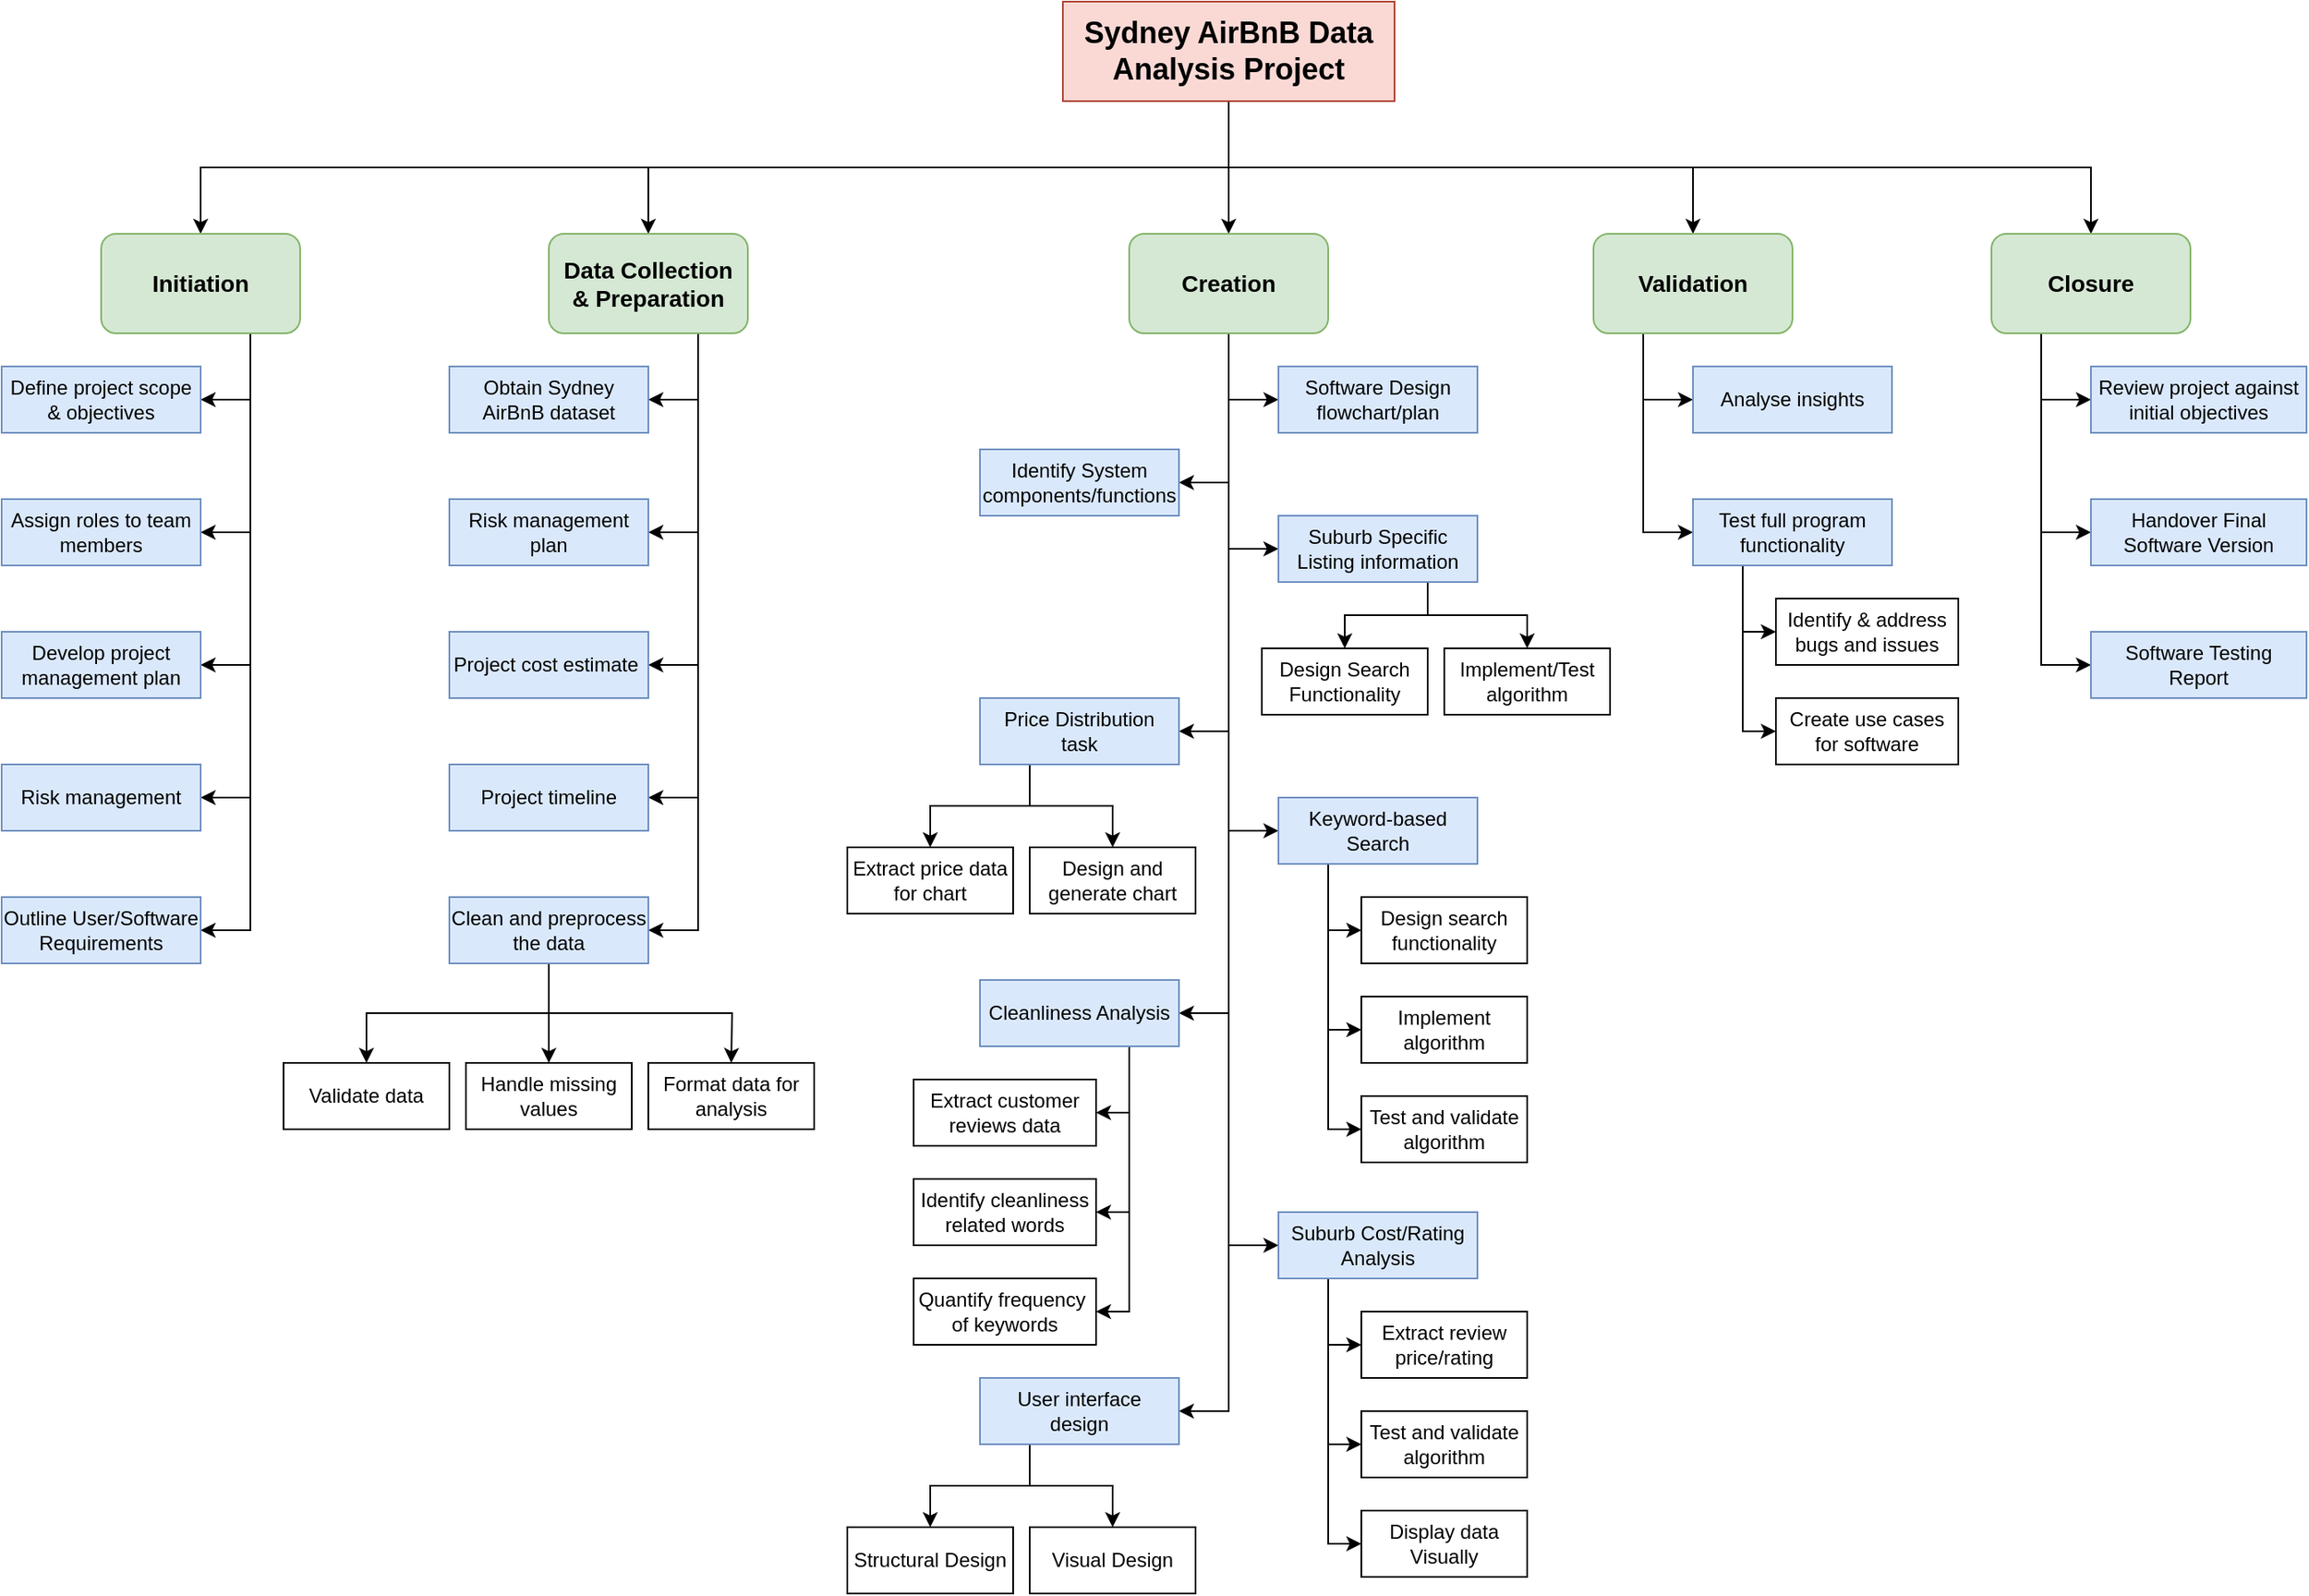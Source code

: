 <mxfile version="21.7.1" type="device">
  <diagram id="C5RBs43oDa-KdzZeNtuy" name="Page-1">
    <mxGraphModel dx="472" dy="778" grid="1" gridSize="10" guides="1" tooltips="1" connect="1" arrows="1" fold="1" page="1" pageScale="1" pageWidth="2300" pageHeight="2500" math="0" shadow="0">
      <root>
        <mxCell id="WIyWlLk6GJQsqaUBKTNV-0" />
        <mxCell id="WIyWlLk6GJQsqaUBKTNV-1" parent="WIyWlLk6GJQsqaUBKTNV-0" />
        <mxCell id="Y0rhrzjeKMUjcfc9ekNY-20" style="edgeStyle=orthogonalEdgeStyle;rounded=0;orthogonalLoop=1;jettySize=auto;html=1;exitX=0.5;exitY=1;exitDx=0;exitDy=0;" parent="WIyWlLk6GJQsqaUBKTNV-1" source="Y0rhrzjeKMUjcfc9ekNY-0" target="Y0rhrzjeKMUjcfc9ekNY-1" edge="1">
          <mxGeometry relative="1" as="geometry" />
        </mxCell>
        <mxCell id="Y0rhrzjeKMUjcfc9ekNY-21" style="edgeStyle=orthogonalEdgeStyle;rounded=0;orthogonalLoop=1;jettySize=auto;html=1;exitX=0.5;exitY=1;exitDx=0;exitDy=0;" parent="WIyWlLk6GJQsqaUBKTNV-1" source="Y0rhrzjeKMUjcfc9ekNY-0" target="Y0rhrzjeKMUjcfc9ekNY-2" edge="1">
          <mxGeometry relative="1" as="geometry" />
        </mxCell>
        <mxCell id="Y0rhrzjeKMUjcfc9ekNY-22" style="edgeStyle=orthogonalEdgeStyle;rounded=0;orthogonalLoop=1;jettySize=auto;html=1;exitX=0.5;exitY=1;exitDx=0;exitDy=0;" parent="WIyWlLk6GJQsqaUBKTNV-1" source="Y0rhrzjeKMUjcfc9ekNY-0" target="Y0rhrzjeKMUjcfc9ekNY-3" edge="1">
          <mxGeometry relative="1" as="geometry" />
        </mxCell>
        <mxCell id="Y0rhrzjeKMUjcfc9ekNY-23" style="edgeStyle=orthogonalEdgeStyle;rounded=0;orthogonalLoop=1;jettySize=auto;html=1;exitX=0.5;exitY=1;exitDx=0;exitDy=0;entryX=0.5;entryY=0;entryDx=0;entryDy=0;" parent="WIyWlLk6GJQsqaUBKTNV-1" source="Y0rhrzjeKMUjcfc9ekNY-0" target="Y0rhrzjeKMUjcfc9ekNY-4" edge="1">
          <mxGeometry relative="1" as="geometry" />
        </mxCell>
        <mxCell id="Y0rhrzjeKMUjcfc9ekNY-95" style="edgeStyle=orthogonalEdgeStyle;rounded=0;orthogonalLoop=1;jettySize=auto;html=1;exitX=0.5;exitY=1;exitDx=0;exitDy=0;" parent="WIyWlLk6GJQsqaUBKTNV-1" source="Y0rhrzjeKMUjcfc9ekNY-0" target="Y0rhrzjeKMUjcfc9ekNY-88" edge="1">
          <mxGeometry relative="1" as="geometry" />
        </mxCell>
        <mxCell id="Y0rhrzjeKMUjcfc9ekNY-0" value="&lt;font style=&quot;font-size: 18px;&quot;&gt;Sydney AirBnB Data Analysis Project&lt;/font&gt;" style="rounded=0;whiteSpace=wrap;html=1;fillColor=#fad9d5;strokeColor=#ae4132;fontStyle=1" parent="WIyWlLk6GJQsqaUBKTNV-1" vertex="1">
          <mxGeometry x="750" y="50" width="200" height="60" as="geometry" />
        </mxCell>
        <mxCell id="Y0rhrzjeKMUjcfc9ekNY-12" style="edgeStyle=orthogonalEdgeStyle;rounded=0;orthogonalLoop=1;jettySize=auto;html=1;exitX=0.75;exitY=1;exitDx=0;exitDy=0;entryX=1;entryY=0.5;entryDx=0;entryDy=0;" parent="WIyWlLk6GJQsqaUBKTNV-1" source="Y0rhrzjeKMUjcfc9ekNY-1" target="Y0rhrzjeKMUjcfc9ekNY-7" edge="1">
          <mxGeometry relative="1" as="geometry" />
        </mxCell>
        <mxCell id="Y0rhrzjeKMUjcfc9ekNY-13" style="edgeStyle=orthogonalEdgeStyle;rounded=0;orthogonalLoop=1;jettySize=auto;html=1;exitX=0.75;exitY=1;exitDx=0;exitDy=0;entryX=1;entryY=0.5;entryDx=0;entryDy=0;" parent="WIyWlLk6GJQsqaUBKTNV-1" source="Y0rhrzjeKMUjcfc9ekNY-1" target="Y0rhrzjeKMUjcfc9ekNY-8" edge="1">
          <mxGeometry relative="1" as="geometry" />
        </mxCell>
        <mxCell id="Y0rhrzjeKMUjcfc9ekNY-14" style="edgeStyle=orthogonalEdgeStyle;rounded=0;orthogonalLoop=1;jettySize=auto;html=1;exitX=0.75;exitY=1;exitDx=0;exitDy=0;entryX=1;entryY=0.5;entryDx=0;entryDy=0;" parent="WIyWlLk6GJQsqaUBKTNV-1" source="Y0rhrzjeKMUjcfc9ekNY-1" target="Y0rhrzjeKMUjcfc9ekNY-9" edge="1">
          <mxGeometry relative="1" as="geometry" />
        </mxCell>
        <mxCell id="Y0rhrzjeKMUjcfc9ekNY-29" style="edgeStyle=orthogonalEdgeStyle;rounded=0;orthogonalLoop=1;jettySize=auto;html=1;exitX=0.75;exitY=1;exitDx=0;exitDy=0;entryX=1;entryY=0.5;entryDx=0;entryDy=0;" parent="WIyWlLk6GJQsqaUBKTNV-1" source="Y0rhrzjeKMUjcfc9ekNY-1" target="Y0rhrzjeKMUjcfc9ekNY-25" edge="1">
          <mxGeometry relative="1" as="geometry" />
        </mxCell>
        <mxCell id="BzDx3rykiDufLXHR9xNU-2" style="edgeStyle=orthogonalEdgeStyle;rounded=0;orthogonalLoop=1;jettySize=auto;html=1;exitX=0.75;exitY=1;exitDx=0;exitDy=0;entryX=1;entryY=0.5;entryDx=0;entryDy=0;" parent="WIyWlLk6GJQsqaUBKTNV-1" source="Y0rhrzjeKMUjcfc9ekNY-1" target="BzDx3rykiDufLXHR9xNU-1" edge="1">
          <mxGeometry relative="1" as="geometry" />
        </mxCell>
        <mxCell id="Y0rhrzjeKMUjcfc9ekNY-1" value="&lt;font style=&quot;font-size: 14px;&quot;&gt;Initiation&lt;/font&gt;" style="rounded=1;whiteSpace=wrap;html=1;fillColor=#d5e8d4;strokeColor=#82b366;fontStyle=1" parent="WIyWlLk6GJQsqaUBKTNV-1" vertex="1">
          <mxGeometry x="170" y="190" width="120" height="60" as="geometry" />
        </mxCell>
        <mxCell id="Y0rhrzjeKMUjcfc9ekNY-43" style="edgeStyle=orthogonalEdgeStyle;rounded=0;orthogonalLoop=1;jettySize=auto;html=1;exitX=0.75;exitY=1;exitDx=0;exitDy=0;entryX=1;entryY=0.5;entryDx=0;entryDy=0;" parent="WIyWlLk6GJQsqaUBKTNV-1" source="Y0rhrzjeKMUjcfc9ekNY-2" target="Y0rhrzjeKMUjcfc9ekNY-15" edge="1">
          <mxGeometry relative="1" as="geometry" />
        </mxCell>
        <mxCell id="Y0rhrzjeKMUjcfc9ekNY-44" style="edgeStyle=orthogonalEdgeStyle;rounded=0;orthogonalLoop=1;jettySize=auto;html=1;exitX=0.75;exitY=1;exitDx=0;exitDy=0;entryX=1;entryY=0.5;entryDx=0;entryDy=0;" parent="WIyWlLk6GJQsqaUBKTNV-1" source="Y0rhrzjeKMUjcfc9ekNY-2" target="Y0rhrzjeKMUjcfc9ekNY-30" edge="1">
          <mxGeometry relative="1" as="geometry" />
        </mxCell>
        <mxCell id="Y0rhrzjeKMUjcfc9ekNY-45" style="edgeStyle=orthogonalEdgeStyle;rounded=0;orthogonalLoop=1;jettySize=auto;html=1;exitX=0.75;exitY=1;exitDx=0;exitDy=0;entryX=1;entryY=0.5;entryDx=0;entryDy=0;" parent="WIyWlLk6GJQsqaUBKTNV-1" source="Y0rhrzjeKMUjcfc9ekNY-2" target="Y0rhrzjeKMUjcfc9ekNY-31" edge="1">
          <mxGeometry relative="1" as="geometry" />
        </mxCell>
        <mxCell id="Y0rhrzjeKMUjcfc9ekNY-46" style="edgeStyle=orthogonalEdgeStyle;rounded=0;orthogonalLoop=1;jettySize=auto;html=1;exitX=0.75;exitY=1;exitDx=0;exitDy=0;entryX=1;entryY=0.5;entryDx=0;entryDy=0;" parent="WIyWlLk6GJQsqaUBKTNV-1" source="Y0rhrzjeKMUjcfc9ekNY-2" target="Y0rhrzjeKMUjcfc9ekNY-24" edge="1">
          <mxGeometry relative="1" as="geometry" />
        </mxCell>
        <mxCell id="Y0rhrzjeKMUjcfc9ekNY-47" style="edgeStyle=orthogonalEdgeStyle;rounded=0;orthogonalLoop=1;jettySize=auto;html=1;exitX=0.75;exitY=1;exitDx=0;exitDy=0;entryX=1;entryY=0.5;entryDx=0;entryDy=0;" parent="WIyWlLk6GJQsqaUBKTNV-1" source="Y0rhrzjeKMUjcfc9ekNY-2" target="Y0rhrzjeKMUjcfc9ekNY-16" edge="1">
          <mxGeometry relative="1" as="geometry" />
        </mxCell>
        <mxCell id="Y0rhrzjeKMUjcfc9ekNY-2" value="&lt;font style=&quot;font-size: 14px;&quot;&gt;Data Collection &lt;br&gt;&amp;amp; Preparation&lt;/font&gt;" style="rounded=1;whiteSpace=wrap;html=1;fillColor=#d5e8d4;strokeColor=#82b366;fontStyle=1" parent="WIyWlLk6GJQsqaUBKTNV-1" vertex="1">
          <mxGeometry x="440" y="190" width="120" height="60" as="geometry" />
        </mxCell>
        <mxCell id="Y0rhrzjeKMUjcfc9ekNY-51" style="edgeStyle=orthogonalEdgeStyle;rounded=0;orthogonalLoop=1;jettySize=auto;html=1;exitX=0.5;exitY=1;exitDx=0;exitDy=0;entryX=1;entryY=0.5;entryDx=0;entryDy=0;" parent="WIyWlLk6GJQsqaUBKTNV-1" source="Y0rhrzjeKMUjcfc9ekNY-3" target="Y0rhrzjeKMUjcfc9ekNY-50" edge="1">
          <mxGeometry relative="1" as="geometry" />
        </mxCell>
        <mxCell id="Y0rhrzjeKMUjcfc9ekNY-59" style="edgeStyle=orthogonalEdgeStyle;rounded=0;orthogonalLoop=1;jettySize=auto;html=1;exitX=0.5;exitY=1;exitDx=0;exitDy=0;entryX=0;entryY=0.5;entryDx=0;entryDy=0;" parent="WIyWlLk6GJQsqaUBKTNV-1" source="Y0rhrzjeKMUjcfc9ekNY-3" target="Y0rhrzjeKMUjcfc9ekNY-58" edge="1">
          <mxGeometry relative="1" as="geometry" />
        </mxCell>
        <mxCell id="Y0rhrzjeKMUjcfc9ekNY-67" style="edgeStyle=orthogonalEdgeStyle;rounded=0;orthogonalLoop=1;jettySize=auto;html=1;exitX=0.5;exitY=1;exitDx=0;exitDy=0;entryX=1;entryY=0.5;entryDx=0;entryDy=0;" parent="WIyWlLk6GJQsqaUBKTNV-1" source="Y0rhrzjeKMUjcfc9ekNY-3" target="Y0rhrzjeKMUjcfc9ekNY-66" edge="1">
          <mxGeometry relative="1" as="geometry" />
        </mxCell>
        <mxCell id="Y0rhrzjeKMUjcfc9ekNY-78" style="edgeStyle=orthogonalEdgeStyle;rounded=0;orthogonalLoop=1;jettySize=auto;html=1;exitX=0.5;exitY=1;exitDx=0;exitDy=0;entryX=0;entryY=0.5;entryDx=0;entryDy=0;" parent="WIyWlLk6GJQsqaUBKTNV-1" source="Y0rhrzjeKMUjcfc9ekNY-3" target="Y0rhrzjeKMUjcfc9ekNY-77" edge="1">
          <mxGeometry relative="1" as="geometry" />
        </mxCell>
        <mxCell id="BzDx3rykiDufLXHR9xNU-12" style="edgeStyle=orthogonalEdgeStyle;rounded=0;orthogonalLoop=1;jettySize=auto;html=1;exitX=0.5;exitY=1;exitDx=0;exitDy=0;entryX=1;entryY=0.5;entryDx=0;entryDy=0;" parent="WIyWlLk6GJQsqaUBKTNV-1" source="Y0rhrzjeKMUjcfc9ekNY-3" target="BzDx3rykiDufLXHR9xNU-11" edge="1">
          <mxGeometry relative="1" as="geometry" />
        </mxCell>
        <mxCell id="BzDx3rykiDufLXHR9xNU-24" style="edgeStyle=orthogonalEdgeStyle;rounded=0;orthogonalLoop=1;jettySize=auto;html=1;exitX=0.5;exitY=1;exitDx=0;exitDy=0;entryX=1;entryY=0.5;entryDx=0;entryDy=0;" parent="WIyWlLk6GJQsqaUBKTNV-1" source="Y0rhrzjeKMUjcfc9ekNY-3" target="BzDx3rykiDufLXHR9xNU-9" edge="1">
          <mxGeometry relative="1" as="geometry" />
        </mxCell>
        <mxCell id="BzDx3rykiDufLXHR9xNU-25" style="edgeStyle=orthogonalEdgeStyle;rounded=0;orthogonalLoop=1;jettySize=auto;html=1;exitX=0.5;exitY=1;exitDx=0;exitDy=0;entryX=0;entryY=0.5;entryDx=0;entryDy=0;" parent="WIyWlLk6GJQsqaUBKTNV-1" source="Y0rhrzjeKMUjcfc9ekNY-3" target="BzDx3rykiDufLXHR9xNU-6" edge="1">
          <mxGeometry relative="1" as="geometry" />
        </mxCell>
        <mxCell id="BzDx3rykiDufLXHR9xNU-26" style="edgeStyle=orthogonalEdgeStyle;rounded=0;orthogonalLoop=1;jettySize=auto;html=1;exitX=0.5;exitY=1;exitDx=0;exitDy=0;entryX=0;entryY=0.5;entryDx=0;entryDy=0;" parent="WIyWlLk6GJQsqaUBKTNV-1" source="Y0rhrzjeKMUjcfc9ekNY-3" target="BzDx3rykiDufLXHR9xNU-23" edge="1">
          <mxGeometry relative="1" as="geometry" />
        </mxCell>
        <mxCell id="Y0rhrzjeKMUjcfc9ekNY-3" value="&lt;font style=&quot;font-size: 14px;&quot;&gt;Creation&lt;/font&gt;" style="rounded=1;whiteSpace=wrap;html=1;fontStyle=1;fillColor=#d5e8d4;strokeColor=#82b366;" parent="WIyWlLk6GJQsqaUBKTNV-1" vertex="1">
          <mxGeometry x="790" y="190" width="120" height="60" as="geometry" />
        </mxCell>
        <mxCell id="Y0rhrzjeKMUjcfc9ekNY-87" style="edgeStyle=orthogonalEdgeStyle;rounded=0;orthogonalLoop=1;jettySize=auto;html=1;exitX=0.25;exitY=1;exitDx=0;exitDy=0;entryX=0;entryY=0.5;entryDx=0;entryDy=0;" parent="WIyWlLk6GJQsqaUBKTNV-1" source="Y0rhrzjeKMUjcfc9ekNY-4" target="Y0rhrzjeKMUjcfc9ekNY-86" edge="1">
          <mxGeometry relative="1" as="geometry" />
        </mxCell>
        <mxCell id="BzDx3rykiDufLXHR9xNU-19" style="edgeStyle=orthogonalEdgeStyle;rounded=0;orthogonalLoop=1;jettySize=auto;html=1;exitX=0.25;exitY=1;exitDx=0;exitDy=0;entryX=0;entryY=0.5;entryDx=0;entryDy=0;" parent="WIyWlLk6GJQsqaUBKTNV-1" source="Y0rhrzjeKMUjcfc9ekNY-4" target="BzDx3rykiDufLXHR9xNU-18" edge="1">
          <mxGeometry relative="1" as="geometry" />
        </mxCell>
        <mxCell id="yYQTy47cZE_6gumASlvm-2" style="edgeStyle=orthogonalEdgeStyle;rounded=0;orthogonalLoop=1;jettySize=auto;html=1;exitX=0.25;exitY=1;exitDx=0;exitDy=0;entryX=0;entryY=0.5;entryDx=0;entryDy=0;" parent="WIyWlLk6GJQsqaUBKTNV-1" source="Y0rhrzjeKMUjcfc9ekNY-4" target="yYQTy47cZE_6gumASlvm-1" edge="1">
          <mxGeometry relative="1" as="geometry" />
        </mxCell>
        <mxCell id="Y0rhrzjeKMUjcfc9ekNY-4" value="&lt;font style=&quot;font-size: 14px;&quot;&gt;Closure&lt;/font&gt;" style="rounded=1;whiteSpace=wrap;html=1;fillColor=#d5e8d4;strokeColor=#82b366;fontStyle=1" parent="WIyWlLk6GJQsqaUBKTNV-1" vertex="1">
          <mxGeometry x="1310" y="190" width="120" height="60" as="geometry" />
        </mxCell>
        <mxCell id="Y0rhrzjeKMUjcfc9ekNY-7" value="Define project scope &amp;amp; objectives" style="rounded=0;whiteSpace=wrap;html=1;fillColor=#dae8fc;strokeColor=#6c8ebf;" parent="WIyWlLk6GJQsqaUBKTNV-1" vertex="1">
          <mxGeometry x="110" y="270" width="120" height="40" as="geometry" />
        </mxCell>
        <mxCell id="Y0rhrzjeKMUjcfc9ekNY-8" value="Assign roles to team members" style="rounded=0;whiteSpace=wrap;html=1;fillColor=#dae8fc;strokeColor=#6c8ebf;" parent="WIyWlLk6GJQsqaUBKTNV-1" vertex="1">
          <mxGeometry x="110" y="350" width="120" height="40" as="geometry" />
        </mxCell>
        <mxCell id="Y0rhrzjeKMUjcfc9ekNY-9" value="Develop project management plan" style="rounded=0;whiteSpace=wrap;html=1;fillColor=#dae8fc;strokeColor=#6c8ebf;" parent="WIyWlLk6GJQsqaUBKTNV-1" vertex="1">
          <mxGeometry x="110" y="430" width="120" height="40" as="geometry" />
        </mxCell>
        <mxCell id="Y0rhrzjeKMUjcfc9ekNY-15" value="Obtain Sydney AirBnB dataset" style="rounded=0;whiteSpace=wrap;html=1;fillColor=#dae8fc;strokeColor=#6c8ebf;" parent="WIyWlLk6GJQsqaUBKTNV-1" vertex="1">
          <mxGeometry x="380" y="270" width="120" height="40" as="geometry" />
        </mxCell>
        <mxCell id="Y0rhrzjeKMUjcfc9ekNY-38" style="edgeStyle=orthogonalEdgeStyle;rounded=0;orthogonalLoop=1;jettySize=auto;html=1;exitX=0.5;exitY=1;exitDx=0;exitDy=0;" parent="WIyWlLk6GJQsqaUBKTNV-1" source="Y0rhrzjeKMUjcfc9ekNY-16" target="Y0rhrzjeKMUjcfc9ekNY-28" edge="1">
          <mxGeometry relative="1" as="geometry" />
        </mxCell>
        <mxCell id="Y0rhrzjeKMUjcfc9ekNY-40" style="edgeStyle=orthogonalEdgeStyle;rounded=0;orthogonalLoop=1;jettySize=auto;html=1;exitX=0.5;exitY=1;exitDx=0;exitDy=0;" parent="WIyWlLk6GJQsqaUBKTNV-1" source="Y0rhrzjeKMUjcfc9ekNY-16" target="Y0rhrzjeKMUjcfc9ekNY-39" edge="1">
          <mxGeometry relative="1" as="geometry" />
        </mxCell>
        <mxCell id="Y0rhrzjeKMUjcfc9ekNY-49" style="edgeStyle=orthogonalEdgeStyle;rounded=0;orthogonalLoop=1;jettySize=auto;html=1;exitX=0.5;exitY=1;exitDx=0;exitDy=0;" parent="WIyWlLk6GJQsqaUBKTNV-1" source="Y0rhrzjeKMUjcfc9ekNY-16" edge="1">
          <mxGeometry relative="1" as="geometry">
            <mxPoint x="550" y="690" as="targetPoint" />
          </mxGeometry>
        </mxCell>
        <mxCell id="Y0rhrzjeKMUjcfc9ekNY-16" value="Clean and preprocess the data" style="rounded=0;whiteSpace=wrap;html=1;fillColor=#dae8fc;strokeColor=#6c8ebf;" parent="WIyWlLk6GJQsqaUBKTNV-1" vertex="1">
          <mxGeometry x="380" y="590" width="120" height="40" as="geometry" />
        </mxCell>
        <mxCell id="Y0rhrzjeKMUjcfc9ekNY-24" value="Project timeline" style="rounded=0;whiteSpace=wrap;html=1;fillColor=#dae8fc;strokeColor=#6c8ebf;" parent="WIyWlLk6GJQsqaUBKTNV-1" vertex="1">
          <mxGeometry x="380" y="510" width="120" height="40" as="geometry" />
        </mxCell>
        <mxCell id="Y0rhrzjeKMUjcfc9ekNY-25" value="Risk management" style="rounded=0;whiteSpace=wrap;html=1;fillColor=#dae8fc;strokeColor=#6c8ebf;" parent="WIyWlLk6GJQsqaUBKTNV-1" vertex="1">
          <mxGeometry x="110" y="510" width="120" height="40" as="geometry" />
        </mxCell>
        <mxCell id="Y0rhrzjeKMUjcfc9ekNY-28" value="Validate data" style="rounded=0;whiteSpace=wrap;html=1;" parent="WIyWlLk6GJQsqaUBKTNV-1" vertex="1">
          <mxGeometry x="280" y="690" width="100" height="40" as="geometry" />
        </mxCell>
        <mxCell id="Y0rhrzjeKMUjcfc9ekNY-30" value="Risk management plan" style="rounded=0;whiteSpace=wrap;html=1;fillColor=#dae8fc;strokeColor=#6c8ebf;" parent="WIyWlLk6GJQsqaUBKTNV-1" vertex="1">
          <mxGeometry x="380" y="350" width="120" height="40" as="geometry" />
        </mxCell>
        <mxCell id="Y0rhrzjeKMUjcfc9ekNY-31" value="Project cost estimate&amp;nbsp;" style="rounded=0;whiteSpace=wrap;html=1;fillColor=#dae8fc;strokeColor=#6c8ebf;" parent="WIyWlLk6GJQsqaUBKTNV-1" vertex="1">
          <mxGeometry x="380" y="430" width="120" height="40" as="geometry" />
        </mxCell>
        <mxCell id="Y0rhrzjeKMUjcfc9ekNY-39" value="Handle missing values" style="rounded=0;whiteSpace=wrap;html=1;" parent="WIyWlLk6GJQsqaUBKTNV-1" vertex="1">
          <mxGeometry x="390" y="690" width="100" height="40" as="geometry" />
        </mxCell>
        <mxCell id="Y0rhrzjeKMUjcfc9ekNY-48" value="Format data for analysis" style="rounded=0;whiteSpace=wrap;html=1;" parent="WIyWlLk6GJQsqaUBKTNV-1" vertex="1">
          <mxGeometry x="500" y="690" width="100" height="40" as="geometry" />
        </mxCell>
        <mxCell id="Y0rhrzjeKMUjcfc9ekNY-56" style="edgeStyle=orthogonalEdgeStyle;rounded=0;orthogonalLoop=1;jettySize=auto;html=1;exitX=0.25;exitY=1;exitDx=0;exitDy=0;entryX=0.5;entryY=0;entryDx=0;entryDy=0;" parent="WIyWlLk6GJQsqaUBKTNV-1" source="Y0rhrzjeKMUjcfc9ekNY-50" target="Y0rhrzjeKMUjcfc9ekNY-53" edge="1">
          <mxGeometry relative="1" as="geometry" />
        </mxCell>
        <mxCell id="BzDx3rykiDufLXHR9xNU-5" style="edgeStyle=orthogonalEdgeStyle;rounded=0;orthogonalLoop=1;jettySize=auto;html=1;exitX=0.25;exitY=1;exitDx=0;exitDy=0;" parent="WIyWlLk6GJQsqaUBKTNV-1" source="Y0rhrzjeKMUjcfc9ekNY-50" target="Y0rhrzjeKMUjcfc9ekNY-52" edge="1">
          <mxGeometry relative="1" as="geometry" />
        </mxCell>
        <mxCell id="Y0rhrzjeKMUjcfc9ekNY-50" value="Price Distribution &lt;br&gt;task" style="rounded=0;whiteSpace=wrap;html=1;fontStyle=0;fillColor=#dae8fc;strokeColor=#6c8ebf;" parent="WIyWlLk6GJQsqaUBKTNV-1" vertex="1">
          <mxGeometry x="700" y="470" width="120" height="40" as="geometry" />
        </mxCell>
        <mxCell id="Y0rhrzjeKMUjcfc9ekNY-52" value="Extract price data for chart" style="rounded=0;whiteSpace=wrap;html=1;" parent="WIyWlLk6GJQsqaUBKTNV-1" vertex="1">
          <mxGeometry x="620" y="560" width="100" height="40" as="geometry" />
        </mxCell>
        <mxCell id="Y0rhrzjeKMUjcfc9ekNY-53" value="Design and generate chart" style="rounded=0;whiteSpace=wrap;html=1;" parent="WIyWlLk6GJQsqaUBKTNV-1" vertex="1">
          <mxGeometry x="730" y="560" width="100" height="40" as="geometry" />
        </mxCell>
        <mxCell id="Y0rhrzjeKMUjcfc9ekNY-71" style="edgeStyle=orthogonalEdgeStyle;rounded=0;orthogonalLoop=1;jettySize=auto;html=1;exitX=0.25;exitY=1;exitDx=0;exitDy=0;entryX=0;entryY=0.5;entryDx=0;entryDy=0;" parent="WIyWlLk6GJQsqaUBKTNV-1" source="Y0rhrzjeKMUjcfc9ekNY-58" target="Y0rhrzjeKMUjcfc9ekNY-60" edge="1">
          <mxGeometry relative="1" as="geometry" />
        </mxCell>
        <mxCell id="Y0rhrzjeKMUjcfc9ekNY-72" style="edgeStyle=orthogonalEdgeStyle;rounded=0;orthogonalLoop=1;jettySize=auto;html=1;exitX=0.25;exitY=1;exitDx=0;exitDy=0;entryX=0;entryY=0.5;entryDx=0;entryDy=0;" parent="WIyWlLk6GJQsqaUBKTNV-1" source="Y0rhrzjeKMUjcfc9ekNY-58" target="Y0rhrzjeKMUjcfc9ekNY-61" edge="1">
          <mxGeometry relative="1" as="geometry" />
        </mxCell>
        <mxCell id="Y0rhrzjeKMUjcfc9ekNY-73" style="edgeStyle=orthogonalEdgeStyle;rounded=0;orthogonalLoop=1;jettySize=auto;html=1;exitX=0.25;exitY=1;exitDx=0;exitDy=0;entryX=0;entryY=0.5;entryDx=0;entryDy=0;" parent="WIyWlLk6GJQsqaUBKTNV-1" source="Y0rhrzjeKMUjcfc9ekNY-58" target="Y0rhrzjeKMUjcfc9ekNY-62" edge="1">
          <mxGeometry relative="1" as="geometry" />
        </mxCell>
        <mxCell id="Y0rhrzjeKMUjcfc9ekNY-58" value="Keyword-based Search" style="rounded=0;whiteSpace=wrap;html=1;fillColor=#dae8fc;strokeColor=#6c8ebf;" parent="WIyWlLk6GJQsqaUBKTNV-1" vertex="1">
          <mxGeometry x="880" y="530" width="120" height="40" as="geometry" />
        </mxCell>
        <mxCell id="Y0rhrzjeKMUjcfc9ekNY-60" value="Design search functionality" style="rounded=0;whiteSpace=wrap;html=1;" parent="WIyWlLk6GJQsqaUBKTNV-1" vertex="1">
          <mxGeometry x="930" y="590" width="100" height="40" as="geometry" />
        </mxCell>
        <mxCell id="Y0rhrzjeKMUjcfc9ekNY-61" value="Implement algorithm" style="rounded=0;whiteSpace=wrap;html=1;" parent="WIyWlLk6GJQsqaUBKTNV-1" vertex="1">
          <mxGeometry x="930" y="650" width="100" height="40" as="geometry" />
        </mxCell>
        <mxCell id="Y0rhrzjeKMUjcfc9ekNY-62" value="Test and validate algorithm" style="rounded=0;whiteSpace=wrap;html=1;" parent="WIyWlLk6GJQsqaUBKTNV-1" vertex="1">
          <mxGeometry x="930" y="710" width="100" height="40" as="geometry" />
        </mxCell>
        <mxCell id="Y0rhrzjeKMUjcfc9ekNY-74" style="edgeStyle=orthogonalEdgeStyle;rounded=0;orthogonalLoop=1;jettySize=auto;html=1;exitX=0.75;exitY=1;exitDx=0;exitDy=0;entryX=1;entryY=0.5;entryDx=0;entryDy=0;" parent="WIyWlLk6GJQsqaUBKTNV-1" source="Y0rhrzjeKMUjcfc9ekNY-66" target="Y0rhrzjeKMUjcfc9ekNY-68" edge="1">
          <mxGeometry relative="1" as="geometry" />
        </mxCell>
        <mxCell id="Y0rhrzjeKMUjcfc9ekNY-75" style="edgeStyle=orthogonalEdgeStyle;rounded=0;orthogonalLoop=1;jettySize=auto;html=1;exitX=0.75;exitY=1;exitDx=0;exitDy=0;entryX=1;entryY=0.5;entryDx=0;entryDy=0;" parent="WIyWlLk6GJQsqaUBKTNV-1" source="Y0rhrzjeKMUjcfc9ekNY-66" target="Y0rhrzjeKMUjcfc9ekNY-69" edge="1">
          <mxGeometry relative="1" as="geometry" />
        </mxCell>
        <mxCell id="Y0rhrzjeKMUjcfc9ekNY-76" style="edgeStyle=orthogonalEdgeStyle;rounded=0;orthogonalLoop=1;jettySize=auto;html=1;exitX=0.75;exitY=1;exitDx=0;exitDy=0;entryX=1;entryY=0.5;entryDx=0;entryDy=0;" parent="WIyWlLk6GJQsqaUBKTNV-1" source="Y0rhrzjeKMUjcfc9ekNY-66" target="Y0rhrzjeKMUjcfc9ekNY-70" edge="1">
          <mxGeometry relative="1" as="geometry" />
        </mxCell>
        <mxCell id="Y0rhrzjeKMUjcfc9ekNY-66" value="Cleanliness Analysis" style="rounded=0;whiteSpace=wrap;html=1;fillColor=#dae8fc;strokeColor=#6c8ebf;" parent="WIyWlLk6GJQsqaUBKTNV-1" vertex="1">
          <mxGeometry x="700" y="640" width="120" height="40" as="geometry" />
        </mxCell>
        <mxCell id="Y0rhrzjeKMUjcfc9ekNY-68" value="Extract customer reviews data" style="rounded=0;whiteSpace=wrap;html=1;" parent="WIyWlLk6GJQsqaUBKTNV-1" vertex="1">
          <mxGeometry x="660" y="700" width="110" height="40" as="geometry" />
        </mxCell>
        <mxCell id="Y0rhrzjeKMUjcfc9ekNY-69" value="Identify cleanliness related words" style="rounded=0;whiteSpace=wrap;html=1;" parent="WIyWlLk6GJQsqaUBKTNV-1" vertex="1">
          <mxGeometry x="660" y="760" width="110" height="40" as="geometry" />
        </mxCell>
        <mxCell id="Y0rhrzjeKMUjcfc9ekNY-70" value="Quantify frequency&amp;nbsp; of keywords" style="rounded=0;whiteSpace=wrap;html=1;" parent="WIyWlLk6GJQsqaUBKTNV-1" vertex="1">
          <mxGeometry x="660" y="820" width="110" height="40" as="geometry" />
        </mxCell>
        <mxCell id="Y0rhrzjeKMUjcfc9ekNY-83" style="edgeStyle=orthogonalEdgeStyle;rounded=0;orthogonalLoop=1;jettySize=auto;html=1;exitX=0.25;exitY=1;exitDx=0;exitDy=0;entryX=0;entryY=0.5;entryDx=0;entryDy=0;" parent="WIyWlLk6GJQsqaUBKTNV-1" source="Y0rhrzjeKMUjcfc9ekNY-77" target="Y0rhrzjeKMUjcfc9ekNY-79" edge="1">
          <mxGeometry relative="1" as="geometry" />
        </mxCell>
        <mxCell id="Y0rhrzjeKMUjcfc9ekNY-84" style="edgeStyle=orthogonalEdgeStyle;rounded=0;orthogonalLoop=1;jettySize=auto;html=1;exitX=0.25;exitY=1;exitDx=0;exitDy=0;entryX=0;entryY=0.5;entryDx=0;entryDy=0;" parent="WIyWlLk6GJQsqaUBKTNV-1" source="Y0rhrzjeKMUjcfc9ekNY-77" target="Y0rhrzjeKMUjcfc9ekNY-80" edge="1">
          <mxGeometry relative="1" as="geometry" />
        </mxCell>
        <mxCell id="Y0rhrzjeKMUjcfc9ekNY-85" style="edgeStyle=orthogonalEdgeStyle;rounded=0;orthogonalLoop=1;jettySize=auto;html=1;exitX=0.25;exitY=1;exitDx=0;exitDy=0;entryX=0;entryY=0.5;entryDx=0;entryDy=0;" parent="WIyWlLk6GJQsqaUBKTNV-1" source="Y0rhrzjeKMUjcfc9ekNY-77" target="Y0rhrzjeKMUjcfc9ekNY-82" edge="1">
          <mxGeometry relative="1" as="geometry" />
        </mxCell>
        <mxCell id="Y0rhrzjeKMUjcfc9ekNY-77" value="Suburb Cost/Rating Analysis" style="rounded=0;whiteSpace=wrap;html=1;fillColor=#dae8fc;strokeColor=#6c8ebf;" parent="WIyWlLk6GJQsqaUBKTNV-1" vertex="1">
          <mxGeometry x="880" y="780" width="120" height="40" as="geometry" />
        </mxCell>
        <mxCell id="Y0rhrzjeKMUjcfc9ekNY-79" value="Extract review price/rating" style="rounded=0;whiteSpace=wrap;html=1;" parent="WIyWlLk6GJQsqaUBKTNV-1" vertex="1">
          <mxGeometry x="930" y="840" width="100" height="40" as="geometry" />
        </mxCell>
        <mxCell id="Y0rhrzjeKMUjcfc9ekNY-80" value="Test and validate algorithm" style="rounded=0;whiteSpace=wrap;html=1;" parent="WIyWlLk6GJQsqaUBKTNV-1" vertex="1">
          <mxGeometry x="930" y="900" width="100" height="40" as="geometry" />
        </mxCell>
        <mxCell id="Y0rhrzjeKMUjcfc9ekNY-82" value="Display data Visually" style="rounded=0;whiteSpace=wrap;html=1;" parent="WIyWlLk6GJQsqaUBKTNV-1" vertex="1">
          <mxGeometry x="930" y="960" width="100" height="40" as="geometry" />
        </mxCell>
        <mxCell id="Y0rhrzjeKMUjcfc9ekNY-86" value="Review project against initial objectives" style="rounded=0;whiteSpace=wrap;html=1;fillColor=#dae8fc;strokeColor=#6c8ebf;" parent="WIyWlLk6GJQsqaUBKTNV-1" vertex="1">
          <mxGeometry x="1370" y="270" width="130" height="40" as="geometry" />
        </mxCell>
        <mxCell id="Y0rhrzjeKMUjcfc9ekNY-90" style="edgeStyle=orthogonalEdgeStyle;rounded=0;orthogonalLoop=1;jettySize=auto;html=1;exitX=0.25;exitY=1;exitDx=0;exitDy=0;entryX=0;entryY=0.5;entryDx=0;entryDy=0;" parent="WIyWlLk6GJQsqaUBKTNV-1" source="Y0rhrzjeKMUjcfc9ekNY-88" target="Y0rhrzjeKMUjcfc9ekNY-89" edge="1">
          <mxGeometry relative="1" as="geometry" />
        </mxCell>
        <mxCell id="Y0rhrzjeKMUjcfc9ekNY-92" style="edgeStyle=orthogonalEdgeStyle;rounded=0;orthogonalLoop=1;jettySize=auto;html=1;exitX=0.25;exitY=1;exitDx=0;exitDy=0;entryX=0;entryY=0.5;entryDx=0;entryDy=0;" parent="WIyWlLk6GJQsqaUBKTNV-1" source="Y0rhrzjeKMUjcfc9ekNY-88" target="Y0rhrzjeKMUjcfc9ekNY-91" edge="1">
          <mxGeometry relative="1" as="geometry" />
        </mxCell>
        <mxCell id="Y0rhrzjeKMUjcfc9ekNY-88" value="&lt;font style=&quot;font-size: 14px;&quot;&gt;Validation&lt;/font&gt;" style="rounded=1;whiteSpace=wrap;html=1;fontStyle=1;fillColor=#d5e8d4;strokeColor=#82b366;" parent="WIyWlLk6GJQsqaUBKTNV-1" vertex="1">
          <mxGeometry x="1070" y="190" width="120" height="60" as="geometry" />
        </mxCell>
        <mxCell id="Y0rhrzjeKMUjcfc9ekNY-89" value="Analyse insights" style="rounded=0;whiteSpace=wrap;html=1;fillColor=#dae8fc;strokeColor=#6c8ebf;" parent="WIyWlLk6GJQsqaUBKTNV-1" vertex="1">
          <mxGeometry x="1130" y="270" width="120" height="40" as="geometry" />
        </mxCell>
        <mxCell id="Y0rhrzjeKMUjcfc9ekNY-94" style="edgeStyle=orthogonalEdgeStyle;rounded=0;orthogonalLoop=1;jettySize=auto;html=1;exitX=0.25;exitY=1;exitDx=0;exitDy=0;entryX=0;entryY=0.5;entryDx=0;entryDy=0;" parent="WIyWlLk6GJQsqaUBKTNV-1" source="Y0rhrzjeKMUjcfc9ekNY-91" target="Y0rhrzjeKMUjcfc9ekNY-93" edge="1">
          <mxGeometry relative="1" as="geometry" />
        </mxCell>
        <mxCell id="BzDx3rykiDufLXHR9xNU-4" style="edgeStyle=orthogonalEdgeStyle;rounded=0;orthogonalLoop=1;jettySize=auto;html=1;exitX=0.25;exitY=1;exitDx=0;exitDy=0;entryX=0;entryY=0.5;entryDx=0;entryDy=0;" parent="WIyWlLk6GJQsqaUBKTNV-1" source="Y0rhrzjeKMUjcfc9ekNY-91" target="BzDx3rykiDufLXHR9xNU-3" edge="1">
          <mxGeometry relative="1" as="geometry" />
        </mxCell>
        <mxCell id="Y0rhrzjeKMUjcfc9ekNY-91" value="Test full program functionality" style="rounded=0;whiteSpace=wrap;html=1;fillColor=#dae8fc;strokeColor=#6c8ebf;" parent="WIyWlLk6GJQsqaUBKTNV-1" vertex="1">
          <mxGeometry x="1130" y="350" width="120" height="40" as="geometry" />
        </mxCell>
        <mxCell id="Y0rhrzjeKMUjcfc9ekNY-93" value="Identify &amp;amp; address bugs and issues" style="rounded=0;whiteSpace=wrap;html=1;" parent="WIyWlLk6GJQsqaUBKTNV-1" vertex="1">
          <mxGeometry x="1180" y="410" width="110" height="40" as="geometry" />
        </mxCell>
        <mxCell id="BzDx3rykiDufLXHR9xNU-1" value="Outline User/Software Requirements" style="rounded=0;whiteSpace=wrap;html=1;fillColor=#dae8fc;strokeColor=#6c8ebf;" parent="WIyWlLk6GJQsqaUBKTNV-1" vertex="1">
          <mxGeometry x="110" y="590" width="120" height="40" as="geometry" />
        </mxCell>
        <mxCell id="BzDx3rykiDufLXHR9xNU-3" value="Create use cases for software" style="rounded=0;whiteSpace=wrap;html=1;" parent="WIyWlLk6GJQsqaUBKTNV-1" vertex="1">
          <mxGeometry x="1180" y="470" width="110" height="40" as="geometry" />
        </mxCell>
        <mxCell id="BzDx3rykiDufLXHR9xNU-6" value="Software Design &lt;br&gt;flowchart/plan" style="rounded=0;whiteSpace=wrap;html=1;fontStyle=0;fillColor=#dae8fc;strokeColor=#6c8ebf;" parent="WIyWlLk6GJQsqaUBKTNV-1" vertex="1">
          <mxGeometry x="880" y="270" width="120" height="40" as="geometry" />
        </mxCell>
        <mxCell id="BzDx3rykiDufLXHR9xNU-9" value="Identify System components/functions" style="rounded=0;whiteSpace=wrap;html=1;fontStyle=0;fillColor=#dae8fc;strokeColor=#6c8ebf;" parent="WIyWlLk6GJQsqaUBKTNV-1" vertex="1">
          <mxGeometry x="700" y="320" width="120" height="40" as="geometry" />
        </mxCell>
        <mxCell id="BzDx3rykiDufLXHR9xNU-20" style="edgeStyle=orthogonalEdgeStyle;rounded=0;orthogonalLoop=1;jettySize=auto;html=1;exitX=0.25;exitY=1;exitDx=0;exitDy=0;entryX=0.5;entryY=0;entryDx=0;entryDy=0;" parent="WIyWlLk6GJQsqaUBKTNV-1" source="BzDx3rykiDufLXHR9xNU-11" target="BzDx3rykiDufLXHR9xNU-13" edge="1">
          <mxGeometry relative="1" as="geometry" />
        </mxCell>
        <mxCell id="BzDx3rykiDufLXHR9xNU-21" style="edgeStyle=orthogonalEdgeStyle;rounded=0;orthogonalLoop=1;jettySize=auto;html=1;exitX=0.25;exitY=1;exitDx=0;exitDy=0;entryX=0.5;entryY=0;entryDx=0;entryDy=0;" parent="WIyWlLk6GJQsqaUBKTNV-1" source="BzDx3rykiDufLXHR9xNU-11" target="BzDx3rykiDufLXHR9xNU-14" edge="1">
          <mxGeometry relative="1" as="geometry" />
        </mxCell>
        <mxCell id="BzDx3rykiDufLXHR9xNU-11" value="User interface &lt;br&gt;design" style="rounded=0;whiteSpace=wrap;html=1;fontStyle=0;fillColor=#dae8fc;strokeColor=#6c8ebf;" parent="WIyWlLk6GJQsqaUBKTNV-1" vertex="1">
          <mxGeometry x="700" y="880" width="120" height="40" as="geometry" />
        </mxCell>
        <mxCell id="BzDx3rykiDufLXHR9xNU-13" value="Structural Design" style="rounded=0;whiteSpace=wrap;html=1;" parent="WIyWlLk6GJQsqaUBKTNV-1" vertex="1">
          <mxGeometry x="620" y="970" width="100" height="40" as="geometry" />
        </mxCell>
        <mxCell id="BzDx3rykiDufLXHR9xNU-14" value="Visual Design" style="rounded=0;whiteSpace=wrap;html=1;" parent="WIyWlLk6GJQsqaUBKTNV-1" vertex="1">
          <mxGeometry x="730" y="970" width="100" height="40" as="geometry" />
        </mxCell>
        <mxCell id="BzDx3rykiDufLXHR9xNU-18" value="Handover Final Software Version" style="rounded=0;whiteSpace=wrap;html=1;fillColor=#dae8fc;strokeColor=#6c8ebf;" parent="WIyWlLk6GJQsqaUBKTNV-1" vertex="1">
          <mxGeometry x="1370" y="350" width="130" height="40" as="geometry" />
        </mxCell>
        <mxCell id="BzDx3rykiDufLXHR9xNU-29" style="edgeStyle=orthogonalEdgeStyle;rounded=0;orthogonalLoop=1;jettySize=auto;html=1;exitX=0.75;exitY=1;exitDx=0;exitDy=0;entryX=0.5;entryY=0;entryDx=0;entryDy=0;" parent="WIyWlLk6GJQsqaUBKTNV-1" source="BzDx3rykiDufLXHR9xNU-23" target="BzDx3rykiDufLXHR9xNU-27" edge="1">
          <mxGeometry relative="1" as="geometry" />
        </mxCell>
        <mxCell id="BzDx3rykiDufLXHR9xNU-30" style="edgeStyle=orthogonalEdgeStyle;rounded=0;orthogonalLoop=1;jettySize=auto;html=1;exitX=0.75;exitY=1;exitDx=0;exitDy=0;entryX=0.5;entryY=0;entryDx=0;entryDy=0;" parent="WIyWlLk6GJQsqaUBKTNV-1" source="BzDx3rykiDufLXHR9xNU-23" target="BzDx3rykiDufLXHR9xNU-28" edge="1">
          <mxGeometry relative="1" as="geometry" />
        </mxCell>
        <mxCell id="BzDx3rykiDufLXHR9xNU-23" value="Suburb Specific Listing information" style="rounded=0;whiteSpace=wrap;html=1;fontStyle=0;fillColor=#dae8fc;strokeColor=#6c8ebf;" parent="WIyWlLk6GJQsqaUBKTNV-1" vertex="1">
          <mxGeometry x="880" y="360" width="120" height="40" as="geometry" />
        </mxCell>
        <mxCell id="BzDx3rykiDufLXHR9xNU-27" value="Design Search Functionality" style="rounded=0;whiteSpace=wrap;html=1;" parent="WIyWlLk6GJQsqaUBKTNV-1" vertex="1">
          <mxGeometry x="870" y="440" width="100" height="40" as="geometry" />
        </mxCell>
        <mxCell id="BzDx3rykiDufLXHR9xNU-28" value="Implement/Test algorithm" style="rounded=0;whiteSpace=wrap;html=1;" parent="WIyWlLk6GJQsqaUBKTNV-1" vertex="1">
          <mxGeometry x="980" y="440" width="100" height="40" as="geometry" />
        </mxCell>
        <mxCell id="yYQTy47cZE_6gumASlvm-1" value="Software Testing&lt;br&gt;Report" style="rounded=0;whiteSpace=wrap;html=1;fillColor=#dae8fc;strokeColor=#6c8ebf;" parent="WIyWlLk6GJQsqaUBKTNV-1" vertex="1">
          <mxGeometry x="1370" y="430" width="130" height="40" as="geometry" />
        </mxCell>
      </root>
    </mxGraphModel>
  </diagram>
</mxfile>
